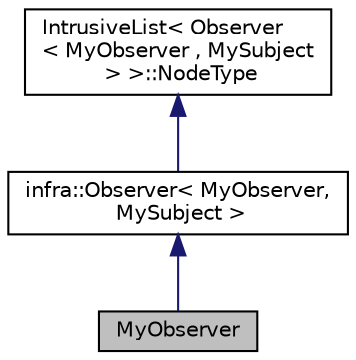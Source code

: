 digraph "MyObserver"
{
 // INTERACTIVE_SVG=YES
  edge [fontname="Helvetica",fontsize="10",labelfontname="Helvetica",labelfontsize="10"];
  node [fontname="Helvetica",fontsize="10",shape=record];
  Node0 [label="MyObserver",height=0.2,width=0.4,color="black", fillcolor="grey75", style="filled", fontcolor="black"];
  Node1 -> Node0 [dir="back",color="midnightblue",fontsize="10",style="solid",fontname="Helvetica"];
  Node1 [label="infra::Observer\< MyObserver,\l MySubject \>",height=0.2,width=0.4,color="black", fillcolor="white", style="filled",URL="$d9/dd4/classinfra_1_1_observer.html"];
  Node2 -> Node1 [dir="back",color="midnightblue",fontsize="10",style="solid",fontname="Helvetica"];
  Node2 [label="IntrusiveList\< Observer\l\< MyObserver , MySubject\l  \> \>::NodeType",height=0.2,width=0.4,color="black", fillcolor="white", style="filled",URL="$d7/da5/classinfra_1_1detail_1_1_intrusive_list_node.html"];
}
